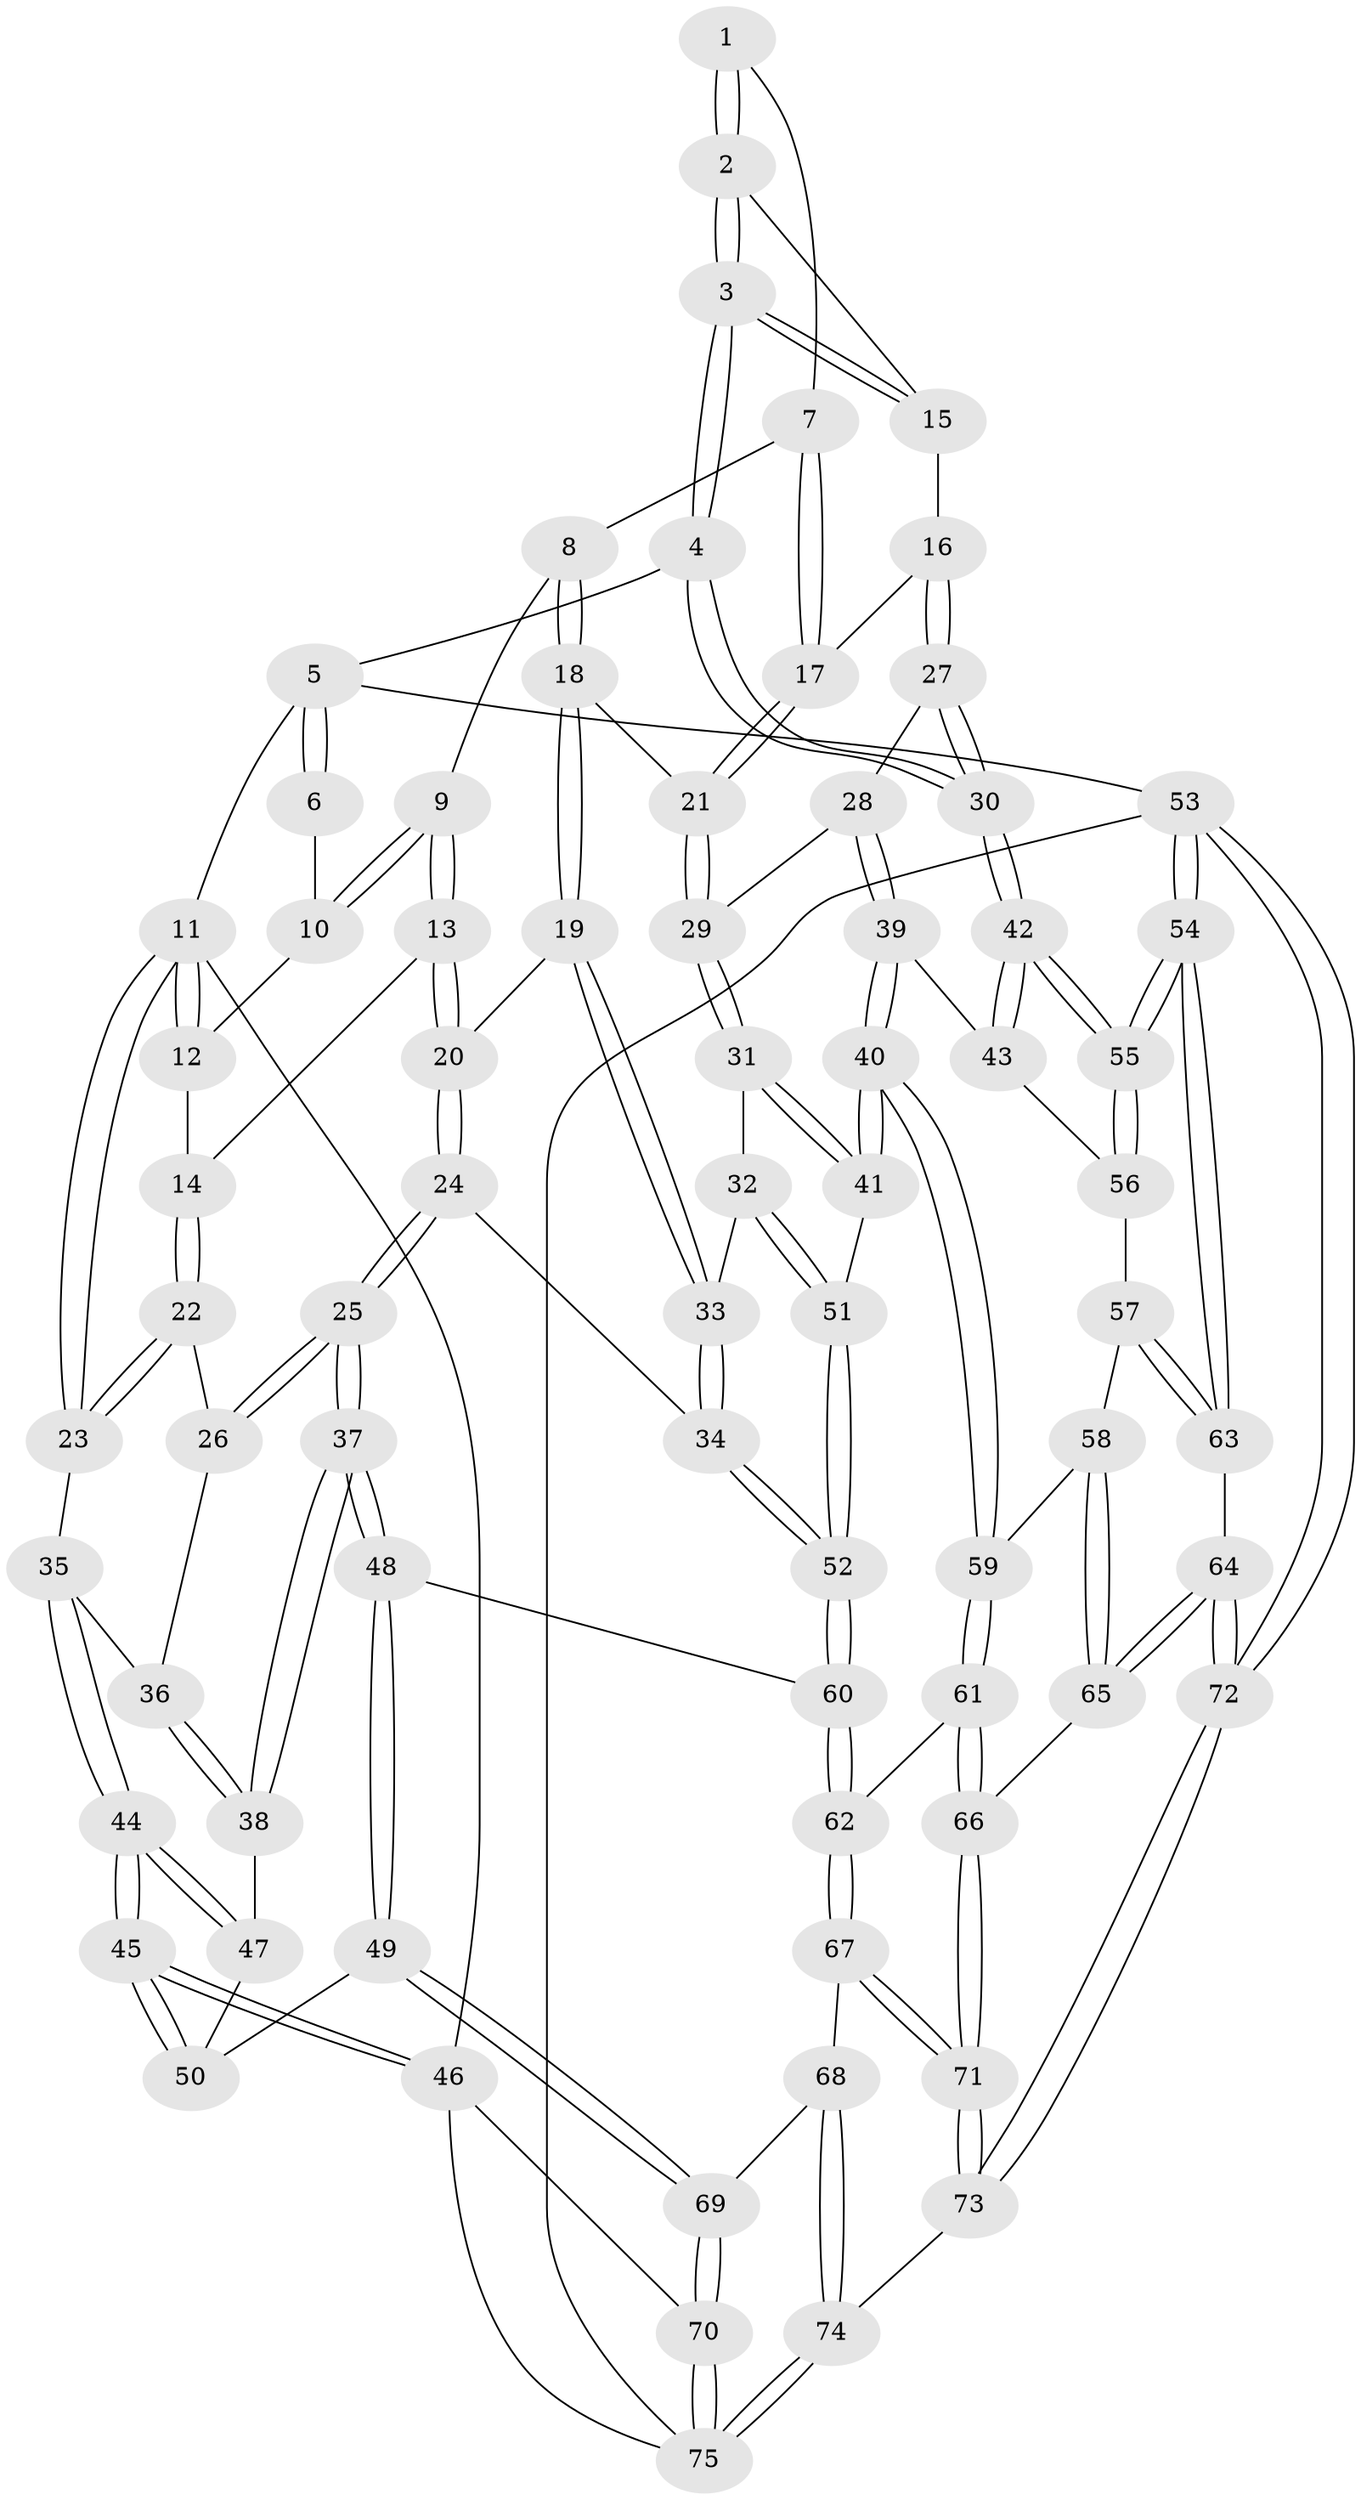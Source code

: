 // coarse degree distribution, {5: 0.4, 9: 0.022222222222222223, 2: 0.022222222222222223, 4: 0.35555555555555557, 6: 0.13333333333333333, 3: 0.06666666666666667}
// Generated by graph-tools (version 1.1) at 2025/21/03/04/25 18:21:17]
// undirected, 75 vertices, 184 edges
graph export_dot {
graph [start="1"]
  node [color=gray90,style=filled];
  1 [pos="+0.7514237989916828+0"];
  2 [pos="+0.8193426687930557+0.043235686921156584"];
  3 [pos="+1+0.09286834554991787"];
  4 [pos="+1+0.11195277053838879"];
  5 [pos="+1+0"];
  6 [pos="+0.7481513518371063+0"];
  7 [pos="+0.6720795715007586+0.0843607018835156"];
  8 [pos="+0.6250853098520186+0.09897754230022629"];
  9 [pos="+0.4808624204469328+0"];
  10 [pos="+0.49316208601990535+0"];
  11 [pos="+0+0"];
  12 [pos="+0+0"];
  13 [pos="+0.43641259087301687+0.06775574142978641"];
  14 [pos="+0.3321248117192098+0.11844310901315994"];
  15 [pos="+0.8109270066898393+0.12955513496344054"];
  16 [pos="+0.8096798193681648+0.1343246730793674"];
  17 [pos="+0.6888117942991072+0.10711957130832225"];
  18 [pos="+0.5876453725758014+0.16497850635676792"];
  19 [pos="+0.5488916293528608+0.1774807351176832"];
  20 [pos="+0.47832730605618984+0.13601589718043736"];
  21 [pos="+0.6679401997772545+0.18703525583314434"];
  22 [pos="+0.29267479716497524+0.14847041382387954"];
  23 [pos="+0+0"];
  24 [pos="+0.3836344711434001+0.36411325959150087"];
  25 [pos="+0.3706501938816165+0.3680447258352763"];
  26 [pos="+0.27519890849016676+0.21650228510567707"];
  27 [pos="+0.8150808378512291+0.21612880580793056"];
  28 [pos="+0.7760132191167826+0.2479063269458213"];
  29 [pos="+0.7387024197961278+0.2545337622611538"];
  30 [pos="+1+0.30184604596511316"];
  31 [pos="+0.6499693974892342+0.33038150030575264"];
  32 [pos="+0.639803909447651+0.3341185837166977"];
  33 [pos="+0.5675309607149266+0.29924785232850504"];
  34 [pos="+0.41220132849662566+0.36575012580672367"];
  35 [pos="+0+0"];
  36 [pos="+0.16511819844756712+0.24359164609279005"];
  37 [pos="+0.3276988089228368+0.4318223932967483"];
  38 [pos="+0.14354394963615622+0.3342469900466963"];
  39 [pos="+0.8245931296069+0.42193063623211424"];
  40 [pos="+0.7892752258804466+0.45453497492673717"];
  41 [pos="+0.7885905418292354+0.45414265369928725"];
  42 [pos="+1+0.3587224585012958"];
  43 [pos="+0.8398851655993503+0.42115289049125126"];
  44 [pos="+0+0.39491032267738074"];
  45 [pos="+0+0.5053672279599619"];
  46 [pos="+0+0.767595228247882"];
  47 [pos="+0.14159221263064084+0.3356417282150181"];
  48 [pos="+0.30448913759618945+0.5159044669967462"];
  49 [pos="+0.2937462967844189+0.5352676541383128"];
  50 [pos="+0.14447827630577428+0.49456266827182327"];
  51 [pos="+0.6185342701274699+0.43208723252325226"];
  52 [pos="+0.5871349283761674+0.49549019530418825"];
  53 [pos="+1+1"];
  54 [pos="+1+0.5648420312107728"];
  55 [pos="+1+0.49183934352906855"];
  56 [pos="+0.8876771595769961+0.5072404690383007"];
  57 [pos="+0.8318484447661489+0.5745372699094817"];
  58 [pos="+0.8100253061101012+0.5747824471373373"];
  59 [pos="+0.7659979536175805+0.5538913823282977"];
  60 [pos="+0.5930055785005893+0.5408938406578636"];
  61 [pos="+0.750501555315769+0.5614098917657799"];
  62 [pos="+0.6140395047366998+0.5843080464919241"];
  63 [pos="+1+0.613046182991879"];
  64 [pos="+0.8685446575519346+0.7549688949477585"];
  65 [pos="+0.8605098613821917+0.7501093971917757"];
  66 [pos="+0.768208532790813+0.7368051791022026"];
  67 [pos="+0.5573958986373756+0.7274295676897363"];
  68 [pos="+0.5128450371823693+0.7375572557866246"];
  69 [pos="+0.2996214096554853+0.685206499421023"];
  70 [pos="+0.25437310471554425+0.7294218030497815"];
  71 [pos="+0.6266151627904033+0.7822920181074259"];
  72 [pos="+0.9283787842008971+1"];
  73 [pos="+0.7514996974645144+1"];
  74 [pos="+0.4073687721099391+1"];
  75 [pos="+0.3035806696563967+1"];
  1 -- 2;
  1 -- 2;
  1 -- 7;
  2 -- 3;
  2 -- 3;
  2 -- 15;
  3 -- 4;
  3 -- 4;
  3 -- 15;
  3 -- 15;
  4 -- 5;
  4 -- 30;
  4 -- 30;
  5 -- 6;
  5 -- 6;
  5 -- 11;
  5 -- 53;
  6 -- 10;
  7 -- 8;
  7 -- 17;
  7 -- 17;
  8 -- 9;
  8 -- 18;
  8 -- 18;
  9 -- 10;
  9 -- 10;
  9 -- 13;
  9 -- 13;
  10 -- 12;
  11 -- 12;
  11 -- 12;
  11 -- 23;
  11 -- 23;
  11 -- 46;
  12 -- 14;
  13 -- 14;
  13 -- 20;
  13 -- 20;
  14 -- 22;
  14 -- 22;
  15 -- 16;
  16 -- 17;
  16 -- 27;
  16 -- 27;
  17 -- 21;
  17 -- 21;
  18 -- 19;
  18 -- 19;
  18 -- 21;
  19 -- 20;
  19 -- 33;
  19 -- 33;
  20 -- 24;
  20 -- 24;
  21 -- 29;
  21 -- 29;
  22 -- 23;
  22 -- 23;
  22 -- 26;
  23 -- 35;
  24 -- 25;
  24 -- 25;
  24 -- 34;
  25 -- 26;
  25 -- 26;
  25 -- 37;
  25 -- 37;
  26 -- 36;
  27 -- 28;
  27 -- 30;
  27 -- 30;
  28 -- 29;
  28 -- 39;
  28 -- 39;
  29 -- 31;
  29 -- 31;
  30 -- 42;
  30 -- 42;
  31 -- 32;
  31 -- 41;
  31 -- 41;
  32 -- 33;
  32 -- 51;
  32 -- 51;
  33 -- 34;
  33 -- 34;
  34 -- 52;
  34 -- 52;
  35 -- 36;
  35 -- 44;
  35 -- 44;
  36 -- 38;
  36 -- 38;
  37 -- 38;
  37 -- 38;
  37 -- 48;
  37 -- 48;
  38 -- 47;
  39 -- 40;
  39 -- 40;
  39 -- 43;
  40 -- 41;
  40 -- 41;
  40 -- 59;
  40 -- 59;
  41 -- 51;
  42 -- 43;
  42 -- 43;
  42 -- 55;
  42 -- 55;
  43 -- 56;
  44 -- 45;
  44 -- 45;
  44 -- 47;
  44 -- 47;
  45 -- 46;
  45 -- 46;
  45 -- 50;
  45 -- 50;
  46 -- 70;
  46 -- 75;
  47 -- 50;
  48 -- 49;
  48 -- 49;
  48 -- 60;
  49 -- 50;
  49 -- 69;
  49 -- 69;
  51 -- 52;
  51 -- 52;
  52 -- 60;
  52 -- 60;
  53 -- 54;
  53 -- 54;
  53 -- 72;
  53 -- 72;
  53 -- 75;
  54 -- 55;
  54 -- 55;
  54 -- 63;
  54 -- 63;
  55 -- 56;
  55 -- 56;
  56 -- 57;
  57 -- 58;
  57 -- 63;
  57 -- 63;
  58 -- 59;
  58 -- 65;
  58 -- 65;
  59 -- 61;
  59 -- 61;
  60 -- 62;
  60 -- 62;
  61 -- 62;
  61 -- 66;
  61 -- 66;
  62 -- 67;
  62 -- 67;
  63 -- 64;
  64 -- 65;
  64 -- 65;
  64 -- 72;
  64 -- 72;
  65 -- 66;
  66 -- 71;
  66 -- 71;
  67 -- 68;
  67 -- 71;
  67 -- 71;
  68 -- 69;
  68 -- 74;
  68 -- 74;
  69 -- 70;
  69 -- 70;
  70 -- 75;
  70 -- 75;
  71 -- 73;
  71 -- 73;
  72 -- 73;
  72 -- 73;
  73 -- 74;
  74 -- 75;
  74 -- 75;
}
